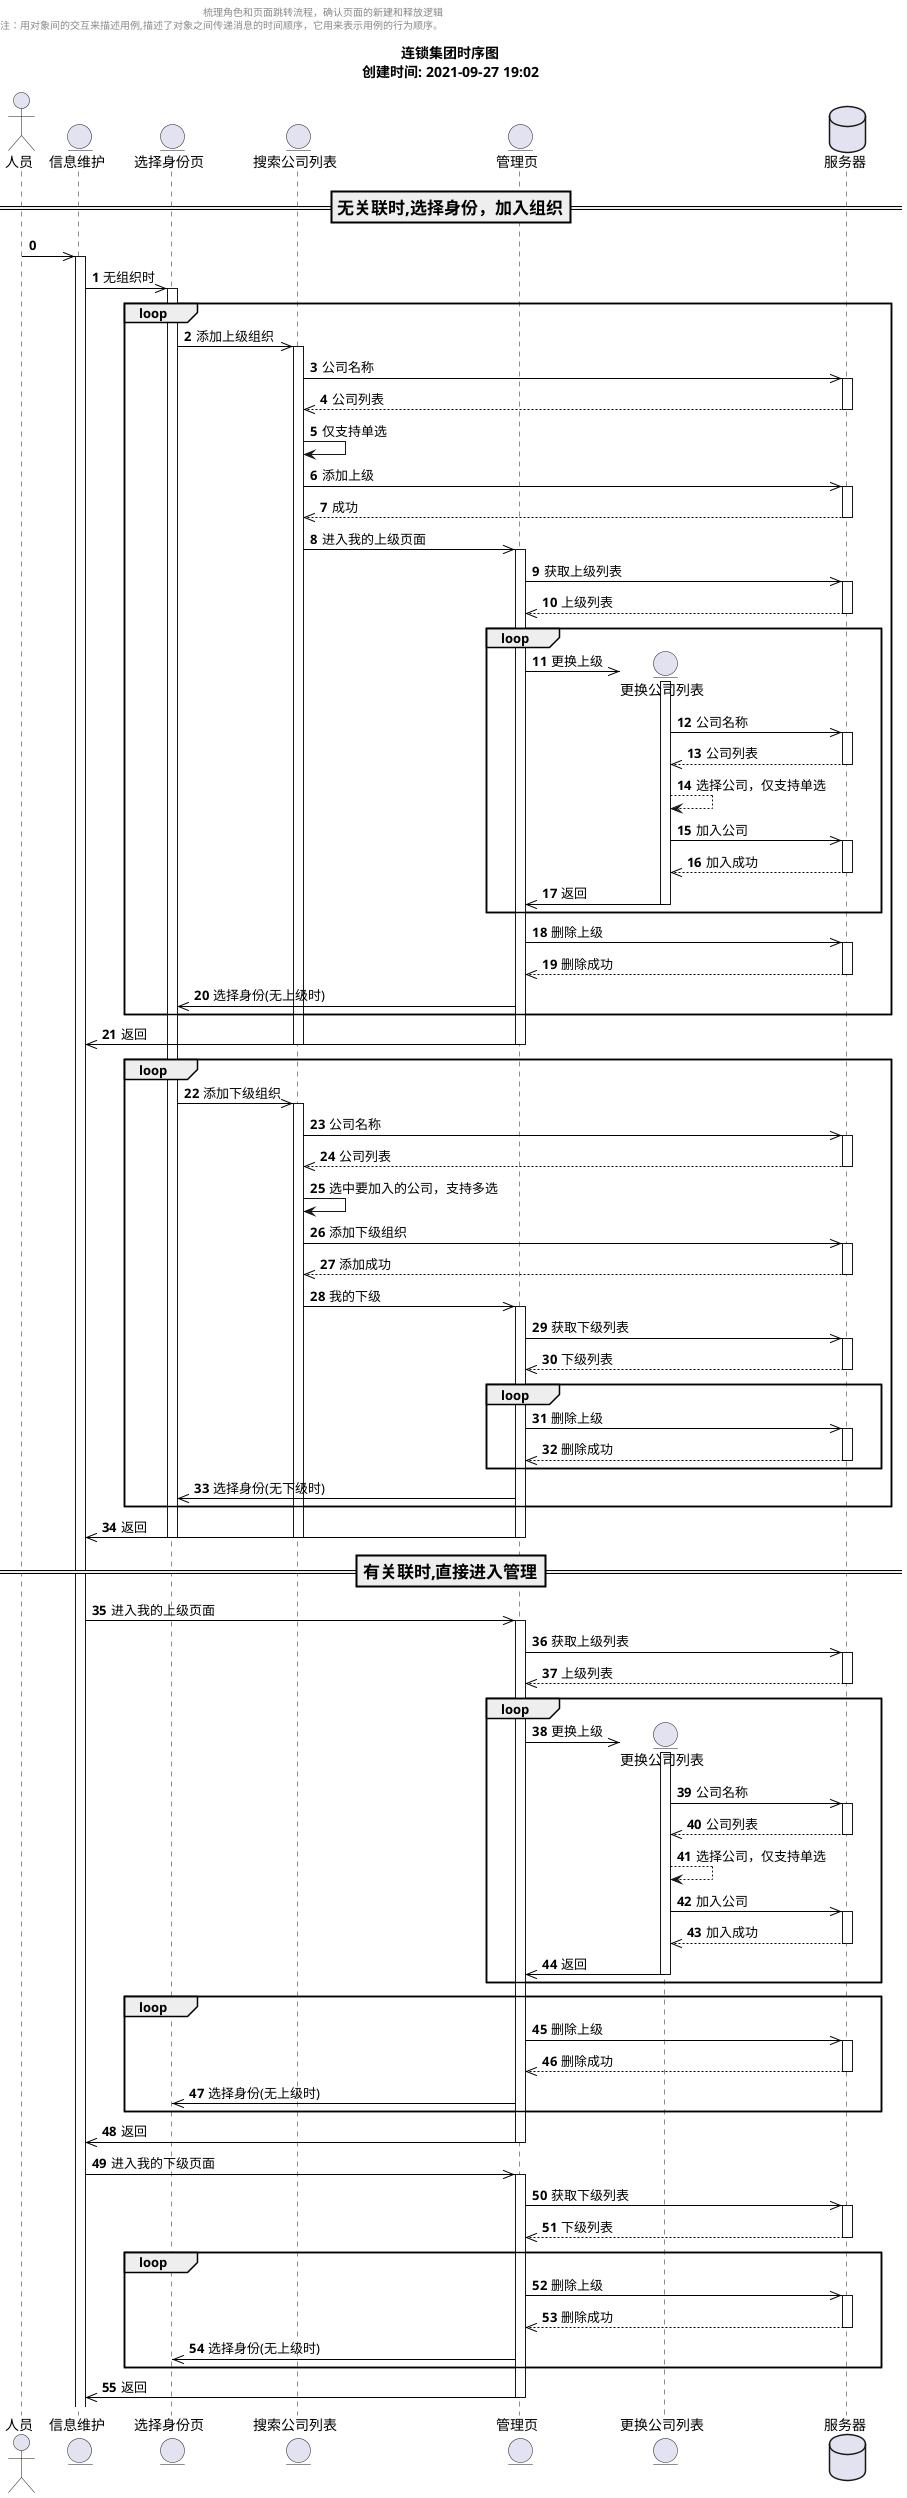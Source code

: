 @startuml
scale 1
title
        连锁集团时序图
        创建时间: 2021-09-27 19:02
        endtitle
        left header
                梳理角色和页面跳转流程，确认页面的新建和释放逻辑
                注：用对象间的交互来描述用例,描述了对象之间传递消息的时间顺序，它用来表示用例的行为顺序。
        endheader

        autonumber 0
        '自动激活关键字（autoactivate），这需要与return关键字配合
        autoactivate off

        'type：actor（角色）,boundary（边界）,control（控制）,entity（实体）,database（数据库）,collections（集合）,queue（队列）
        'define object
        actor 人员 as user
        entity 信息维护 as info
        entity 选择身份页 as join
        entity 搜索公司列表 as search
        entity 管理页 as manager
        entity 更换公司列表 as change
        database 服务器 as server
        'send msg
        '激活、撤销和创建的快捷语法:
        '++ 激活目标（可选择在后面加上#color）
        '-- 撤销激活源
        '** 创建目标实例
        '!! 摧毁目标实例
        ===无关联时,选择身份，加入组织==

        user -[#black]>> info ++
        info -[#black]>> join ++ :无组织时
        loop
                join -[#black]>> search ++ :添加上级组织
                search -[#black]>> server ++ :公司名称
                return 公司列表
                search -> search :仅支持单选
                search -[#black]>> server ++ :添加上级
                return 成功
                search -[#black]>> manager ++ :进入我的上级页面
                manager -[#black]>> server ++ :获取上级列表
                return 上级列表
                loop
                        create change
                        manager -[#black]>> change ++ :更换上级
                        change -[#black]>> server ++ :公司名称
                        return 公司列表
                        change --> change :选择公司，仅支持单选
                        change -[#black]>> server ++ :加入公司
                        return 加入成功
                        change -[#black]>> manager :返回
                deactivate change
        end
        manager -[#black]>> server ++ :删除上级
        return 删除成功
        manager -[#black]>> join :选择身份(无上级时)
end
manager -[#black]>> info :返回
deactivate  manager
deactivate  search
deactivate  search

loop
join -[#black]>> search ++ :添加下级组织
search -[#black]>> server ++ :公司名称
return 公司列表
search -> search :选中要加入的公司，支持多选
search -[#black]>> server ++ :添加下级组织
return 添加成功
search -[#black]>> manager ++ :我的下级
manager -[#black]>> server ++ :获取下级列表
return 下级列表
loop
manager -[#black]>> server ++ :删除上级
return 删除成功
end
manager -[#black]>> join :选择身份(无下级时)
end
manager -[#black]>> info :返回
deactivate  manager
deactivate  join
deactivate  search
deactivate  search


===有关联时,直接进入管理==
info -[#black]>> manager ++ :进入我的上级页面
manager -[#black]>> server ++ :获取上级列表
return 上级列表
loop
create change
manager -[#black]>> change ++ :更换上级
change -[#black]>> server ++ :公司名称
return 公司列表
change --> change :选择公司，仅支持单选
change -[#black]>> server ++ :加入公司
return 加入成功
change -[#black]>> manager :返回
deactivate change
end
loop
manager -[#black]>> server ++ :删除上级
return 删除成功
manager -[#black]>> join :选择身份(无上级时)
end
manager -[#black]>> info :返回
deactivate  manager

info -[#black]>> manager ++ :进入我的下级页面
manager -[#black]>> server ++ :获取下级列表
return 下级列表
loop
manager -[#black]>> server ++ :删除上级
return 删除成功
manager -[#black]>> join :选择身份(无上级时)
end
manager -[#black]>> info :返回
deactivate  manager

@enduml
